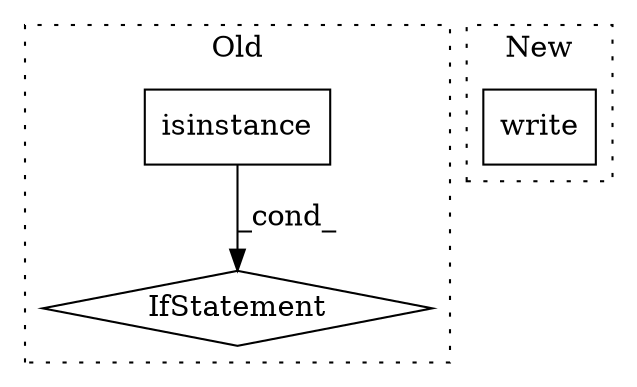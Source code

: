 digraph G {
subgraph cluster0 {
1 [label="isinstance" a="32" s="3260,3289" l="11,1" shape="box"];
3 [label="IfStatement" a="25" s="3256,3290" l="4,2" shape="diamond"];
label = "Old";
style="dotted";
}
subgraph cluster1 {
2 [label="write" a="32" s="3120,3127" l="6,1" shape="box"];
label = "New";
style="dotted";
}
1 -> 3 [label="_cond_"];
}